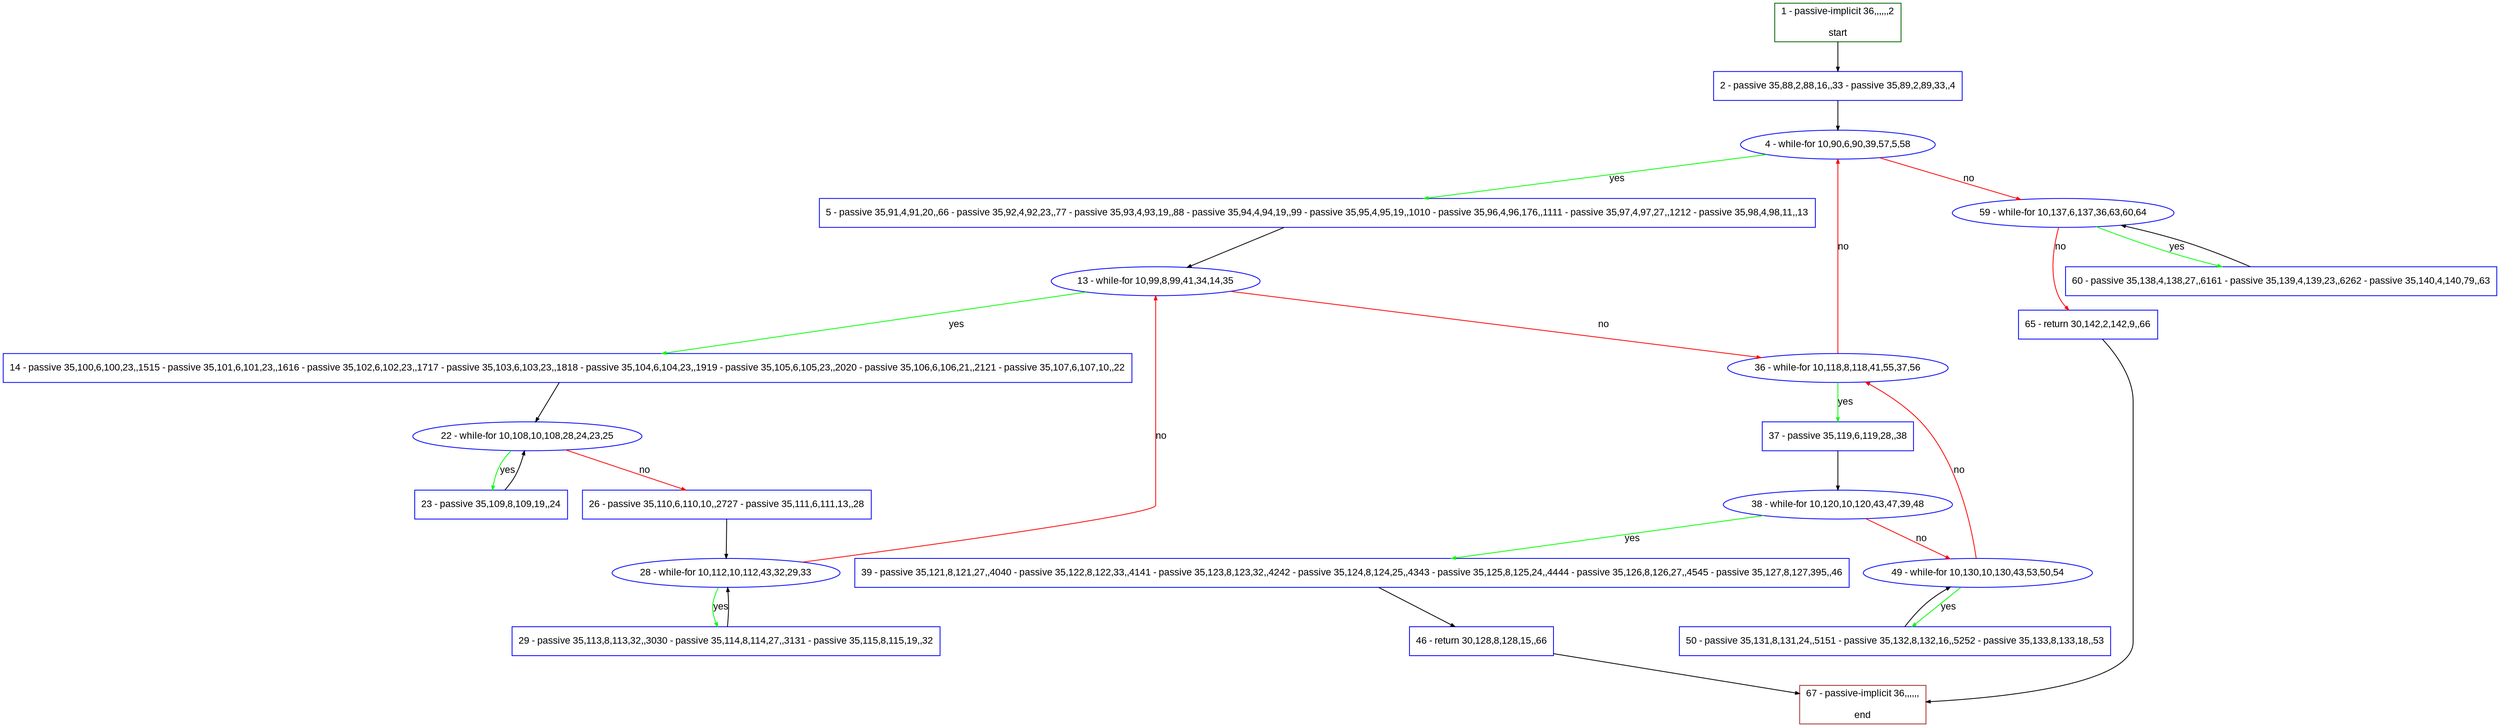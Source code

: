digraph "" {
  graph [pack="true", label="", fontsize="12", packmode="clust", fontname="Arial", fillcolor="#FFFFCC", bgcolor="white", style="rounded,filled", compound="true"];
  node [node_initialized="no", label="", color="grey", fontsize="12", fillcolor="white", fontname="Arial", style="filled", shape="rectangle", compound="true", fixedsize="false"];
  edge [fontcolor="black", arrowhead="normal", arrowtail="none", arrowsize="0.5", ltail="", label="", color="black", fontsize="12", lhead="", fontname="Arial", dir="forward", compound="true"];
  __N1 [label="2 - passive 35,88,2,88,16,,33 - passive 35,89,2,89,33,,4", color="#0000ff", fillcolor="#ffffff", style="filled", shape="box"];
  __N2 [label="1 - passive-implicit 36,,,,,,2\n\nstart", color="#006400", fillcolor="#ffffff", style="filled", shape="box"];
  __N3 [label="4 - while-for 10,90,6,90,39,57,5,58", color="#0000ff", fillcolor="#ffffff", style="filled", shape="oval"];
  __N4 [label="5 - passive 35,91,4,91,20,,66 - passive 35,92,4,92,23,,77 - passive 35,93,4,93,19,,88 - passive 35,94,4,94,19,,99 - passive 35,95,4,95,19,,1010 - passive 35,96,4,96,176,,1111 - passive 35,97,4,97,27,,1212 - passive 35,98,4,98,11,,13", color="#0000ff", fillcolor="#ffffff", style="filled", shape="box"];
  __N5 [label="59 - while-for 10,137,6,137,36,63,60,64", color="#0000ff", fillcolor="#ffffff", style="filled", shape="oval"];
  __N6 [label="13 - while-for 10,99,8,99,41,34,14,35", color="#0000ff", fillcolor="#ffffff", style="filled", shape="oval"];
  __N7 [label="14 - passive 35,100,6,100,23,,1515 - passive 35,101,6,101,23,,1616 - passive 35,102,6,102,23,,1717 - passive 35,103,6,103,23,,1818 - passive 35,104,6,104,23,,1919 - passive 35,105,6,105,23,,2020 - passive 35,106,6,106,21,,2121 - passive 35,107,6,107,10,,22", color="#0000ff", fillcolor="#ffffff", style="filled", shape="box"];
  __N8 [label="36 - while-for 10,118,8,118,41,55,37,56", color="#0000ff", fillcolor="#ffffff", style="filled", shape="oval"];
  __N9 [label="22 - while-for 10,108,10,108,28,24,23,25", color="#0000ff", fillcolor="#ffffff", style="filled", shape="oval"];
  __N10 [label="23 - passive 35,109,8,109,19,,24", color="#0000ff", fillcolor="#ffffff", style="filled", shape="box"];
  __N11 [label="26 - passive 35,110,6,110,10,,2727 - passive 35,111,6,111,13,,28", color="#0000ff", fillcolor="#ffffff", style="filled", shape="box"];
  __N12 [label="28 - while-for 10,112,10,112,43,32,29,33", color="#0000ff", fillcolor="#ffffff", style="filled", shape="oval"];
  __N13 [label="29 - passive 35,113,8,113,32,,3030 - passive 35,114,8,114,27,,3131 - passive 35,115,8,115,19,,32", color="#0000ff", fillcolor="#ffffff", style="filled", shape="box"];
  __N14 [label="37 - passive 35,119,6,119,28,,38", color="#0000ff", fillcolor="#ffffff", style="filled", shape="box"];
  __N15 [label="38 - while-for 10,120,10,120,43,47,39,48", color="#0000ff", fillcolor="#ffffff", style="filled", shape="oval"];
  __N16 [label="39 - passive 35,121,8,121,27,,4040 - passive 35,122,8,122,33,,4141 - passive 35,123,8,123,32,,4242 - passive 35,124,8,124,25,,4343 - passive 35,125,8,125,24,,4444 - passive 35,126,8,126,27,,4545 - passive 35,127,8,127,395,,46", color="#0000ff", fillcolor="#ffffff", style="filled", shape="box"];
  __N17 [label="49 - while-for 10,130,10,130,43,53,50,54", color="#0000ff", fillcolor="#ffffff", style="filled", shape="oval"];
  __N18 [label="46 - return 30,128,8,128,15,,66", color="#0000ff", fillcolor="#ffffff", style="filled", shape="box"];
  __N19 [label="67 - passive-implicit 36,,,,,,\n\nend", color="#a52a2a", fillcolor="#ffffff", style="filled", shape="box"];
  __N20 [label="50 - passive 35,131,8,131,24,,5151 - passive 35,132,8,132,16,,5252 - passive 35,133,8,133,18,,53", color="#0000ff", fillcolor="#ffffff", style="filled", shape="box"];
  __N21 [label="60 - passive 35,138,4,138,27,,6161 - passive 35,139,4,139,23,,6262 - passive 35,140,4,140,79,,63", color="#0000ff", fillcolor="#ffffff", style="filled", shape="box"];
  __N22 [label="65 - return 30,142,2,142,9,,66", color="#0000ff", fillcolor="#ffffff", style="filled", shape="box"];
  __N2 -> __N1 [arrowhead="normal", arrowtail="none", color="#000000", label="", dir="forward"];
  __N1 -> __N3 [arrowhead="normal", arrowtail="none", color="#000000", label="", dir="forward"];
  __N3 -> __N4 [arrowhead="normal", arrowtail="none", color="#00ff00", label="yes", dir="forward"];
  __N3 -> __N5 [arrowhead="normal", arrowtail="none", color="#ff0000", label="no", dir="forward"];
  __N4 -> __N6 [arrowhead="normal", arrowtail="none", color="#000000", label="", dir="forward"];
  __N6 -> __N7 [arrowhead="normal", arrowtail="none", color="#00ff00", label="yes", dir="forward"];
  __N6 -> __N8 [arrowhead="normal", arrowtail="none", color="#ff0000", label="no", dir="forward"];
  __N7 -> __N9 [arrowhead="normal", arrowtail="none", color="#000000", label="", dir="forward"];
  __N9 -> __N10 [arrowhead="normal", arrowtail="none", color="#00ff00", label="yes", dir="forward"];
  __N10 -> __N9 [arrowhead="normal", arrowtail="none", color="#000000", label="", dir="forward"];
  __N9 -> __N11 [arrowhead="normal", arrowtail="none", color="#ff0000", label="no", dir="forward"];
  __N11 -> __N12 [arrowhead="normal", arrowtail="none", color="#000000", label="", dir="forward"];
  __N12 -> __N6 [arrowhead="normal", arrowtail="none", color="#ff0000", label="no", dir="forward"];
  __N12 -> __N13 [arrowhead="normal", arrowtail="none", color="#00ff00", label="yes", dir="forward"];
  __N13 -> __N12 [arrowhead="normal", arrowtail="none", color="#000000", label="", dir="forward"];
  __N8 -> __N3 [arrowhead="normal", arrowtail="none", color="#ff0000", label="no", dir="forward"];
  __N8 -> __N14 [arrowhead="normal", arrowtail="none", color="#00ff00", label="yes", dir="forward"];
  __N14 -> __N15 [arrowhead="normal", arrowtail="none", color="#000000", label="", dir="forward"];
  __N15 -> __N16 [arrowhead="normal", arrowtail="none", color="#00ff00", label="yes", dir="forward"];
  __N15 -> __N17 [arrowhead="normal", arrowtail="none", color="#ff0000", label="no", dir="forward"];
  __N16 -> __N18 [arrowhead="normal", arrowtail="none", color="#000000", label="", dir="forward"];
  __N18 -> __N19 [arrowhead="normal", arrowtail="none", color="#000000", label="", dir="forward"];
  __N17 -> __N8 [arrowhead="normal", arrowtail="none", color="#ff0000", label="no", dir="forward"];
  __N17 -> __N20 [arrowhead="normal", arrowtail="none", color="#00ff00", label="yes", dir="forward"];
  __N20 -> __N17 [arrowhead="normal", arrowtail="none", color="#000000", label="", dir="forward"];
  __N5 -> __N21 [arrowhead="normal", arrowtail="none", color="#00ff00", label="yes", dir="forward"];
  __N21 -> __N5 [arrowhead="normal", arrowtail="none", color="#000000", label="", dir="forward"];
  __N5 -> __N22 [arrowhead="normal", arrowtail="none", color="#ff0000", label="no", dir="forward"];
  __N22 -> __N19 [arrowhead="normal", arrowtail="none", color="#000000", label="", dir="forward"];
}
